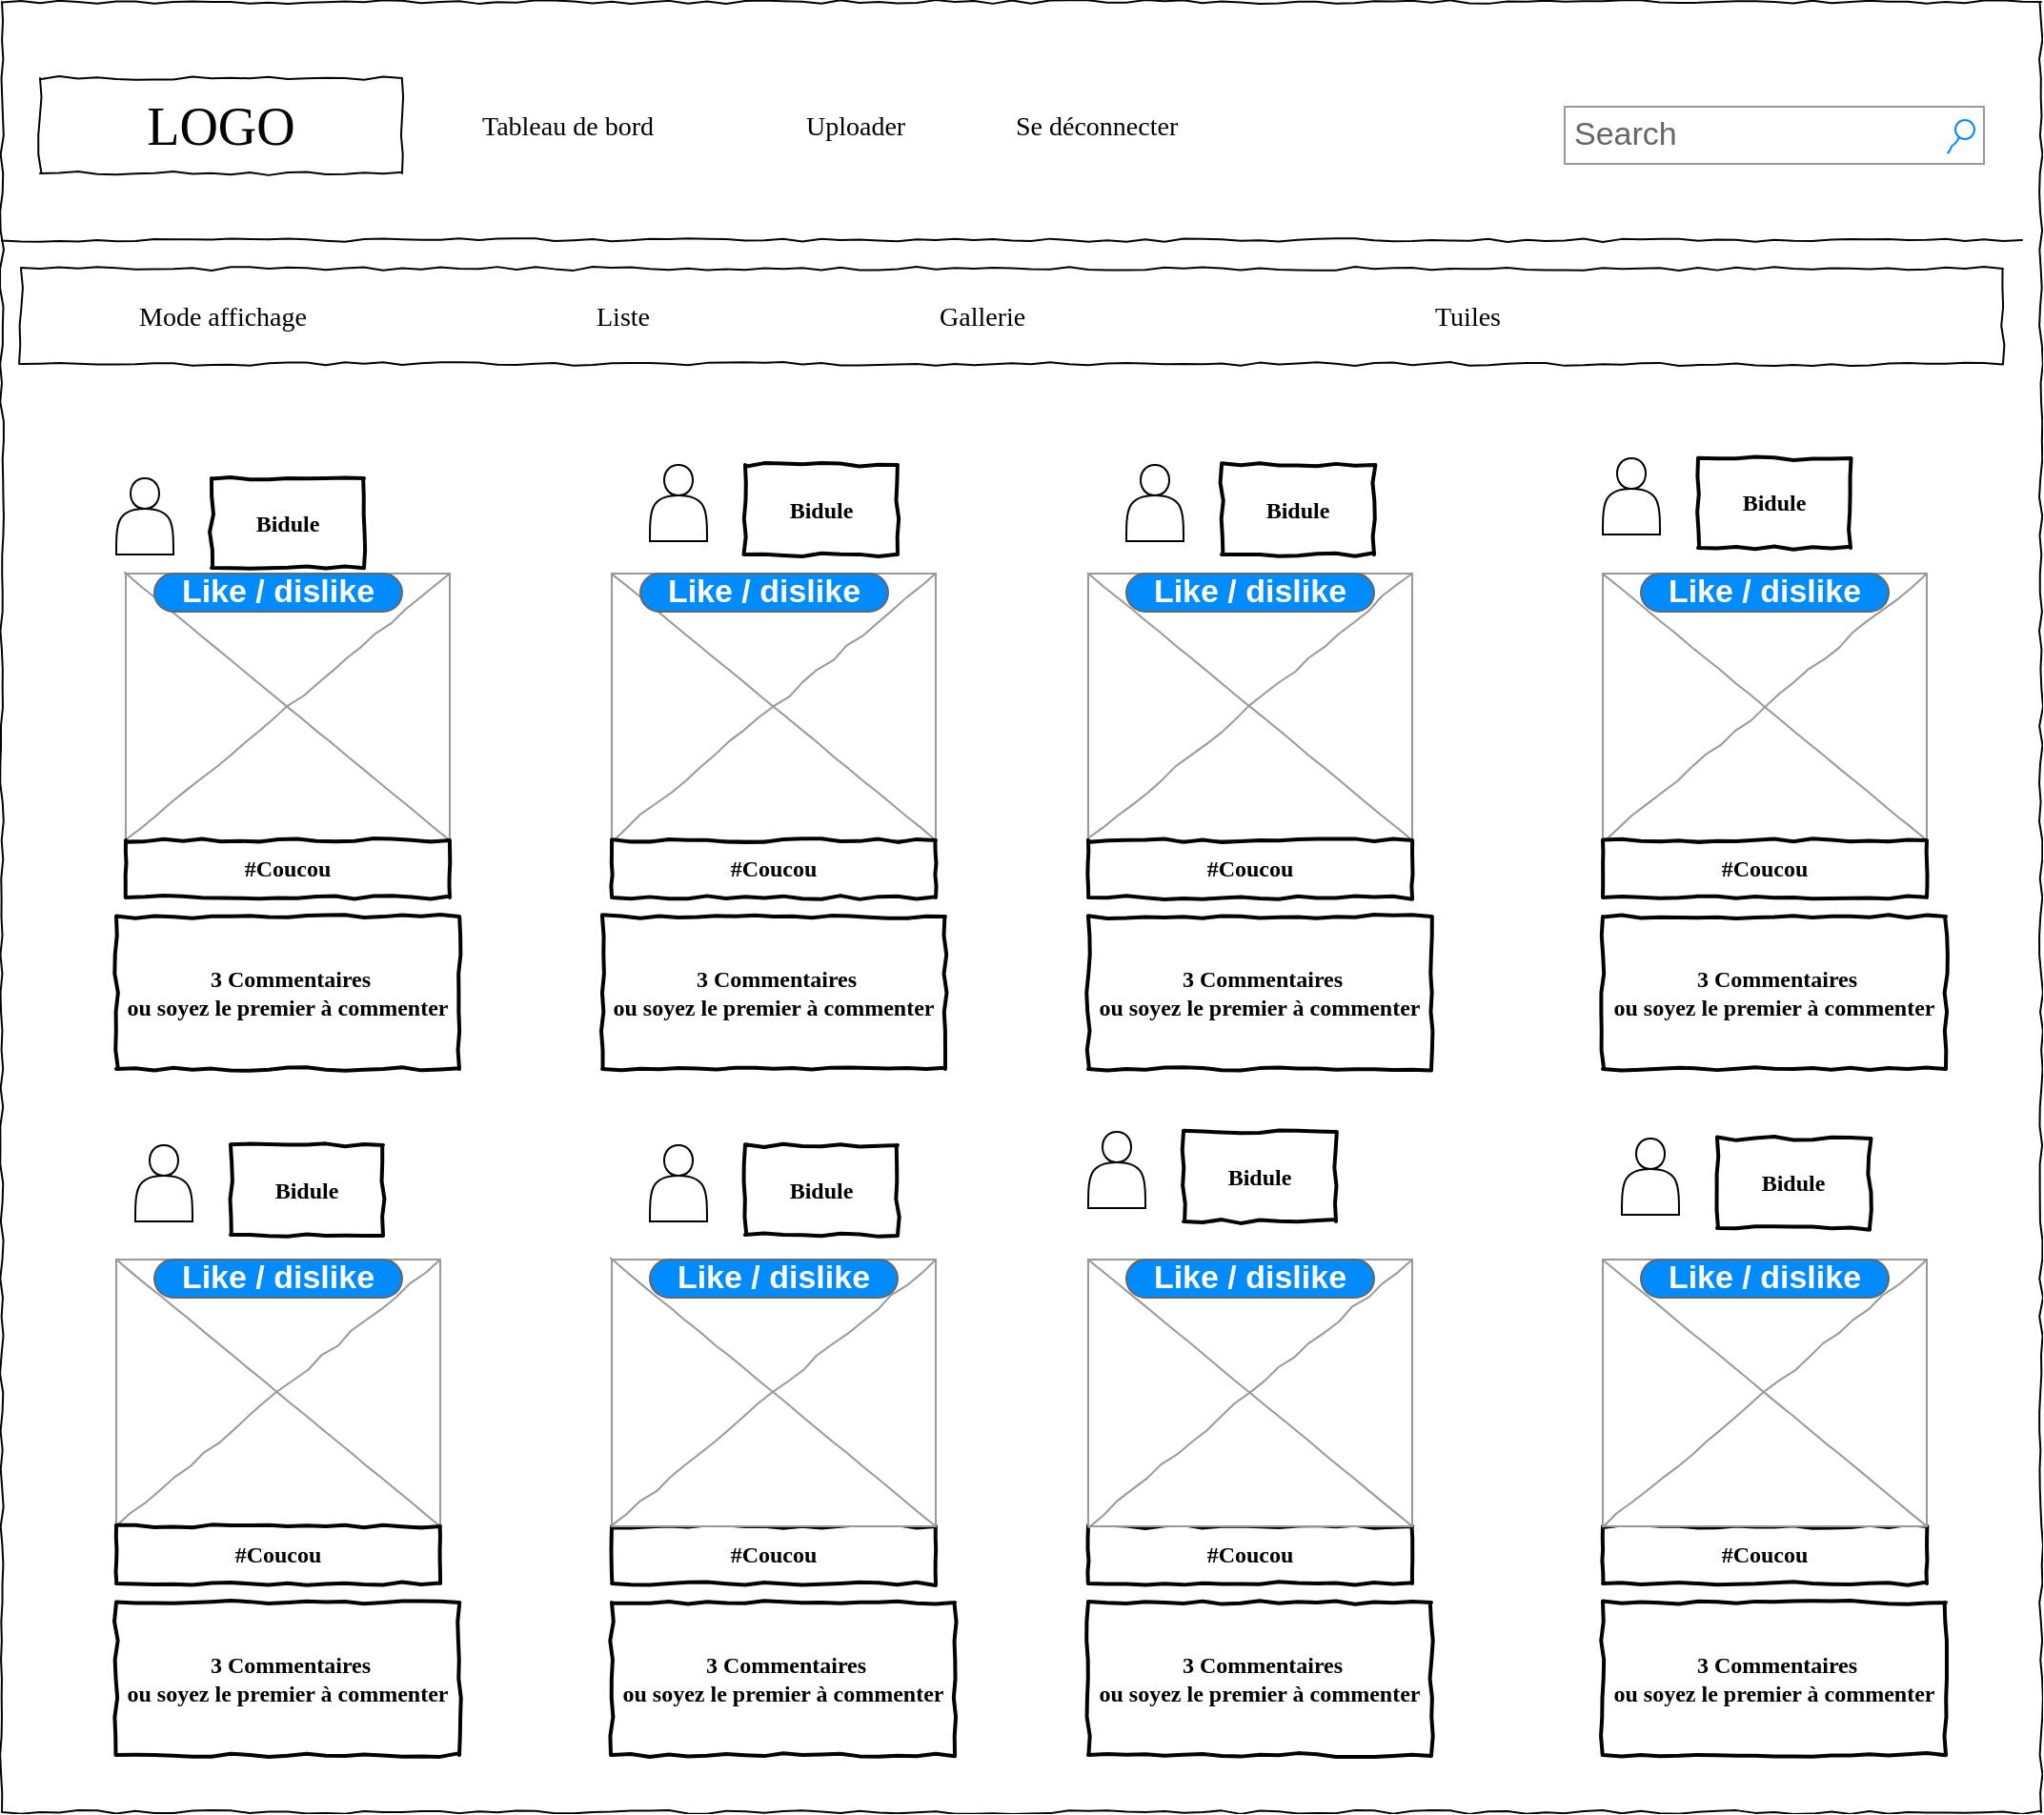 <mxfile version="12.6.4" type="device"><diagram name="Page-1" id="03018318-947c-dd8e-b7a3-06fadd420f32"><mxGraphModel dx="1422" dy="745" grid="1" gridSize="10" guides="1" tooltips="1" connect="1" arrows="1" fold="1" page="1" pageScale="1" pageWidth="1100" pageHeight="850" background="#ffffff" math="0" shadow="0"><root><mxCell id="0"/><mxCell id="1" parent="0"/><mxCell id="677b7b8949515195-1" value="" style="whiteSpace=wrap;html=1;rounded=0;shadow=0;labelBackgroundColor=none;strokeColor=#000000;strokeWidth=1;fillColor=none;fontFamily=Verdana;fontSize=12;fontColor=#000000;align=center;comic=1;" parent="1" vertex="1"><mxGeometry x="20" y="20" width="1070" height="950" as="geometry"/></mxCell><mxCell id="677b7b8949515195-2" value="LOGO" style="whiteSpace=wrap;html=1;rounded=0;shadow=0;labelBackgroundColor=none;strokeWidth=1;fontFamily=Verdana;fontSize=28;align=center;comic=1;" parent="1" vertex="1"><mxGeometry x="40" y="60" width="190" height="50" as="geometry"/></mxCell><mxCell id="677b7b8949515195-3" value="Search" style="strokeWidth=1;shadow=0;dashed=0;align=center;html=1;shape=mxgraph.mockup.forms.searchBox;strokeColor=#999999;mainText=;strokeColor2=#008cff;fontColor=#666666;fontSize=17;align=left;spacingLeft=3;rounded=0;labelBackgroundColor=none;comic=1;" parent="1" vertex="1"><mxGeometry x="840" y="75" width="220" height="30" as="geometry"/></mxCell><mxCell id="677b7b8949515195-6" value="Uploader" style="text;html=1;points=[];align=left;verticalAlign=top;spacingTop=-4;fontSize=14;fontFamily=Verdana" parent="1" vertex="1"><mxGeometry x="440" y="75" width="60" height="20" as="geometry"/></mxCell><mxCell id="677b7b8949515195-7" value="Se déconnecter" style="text;html=1;points=[];align=left;verticalAlign=top;spacingTop=-4;fontSize=14;fontFamily=Verdana" parent="1" vertex="1"><mxGeometry x="550" y="75" width="60" height="20" as="geometry"/></mxCell><mxCell id="677b7b8949515195-9" value="" style="line;strokeWidth=1;html=1;rounded=0;shadow=0;labelBackgroundColor=none;fillColor=none;fontFamily=Verdana;fontSize=14;fontColor=#000000;align=center;comic=1;" parent="1" vertex="1"><mxGeometry x="20" y="140" width="1060" height="10" as="geometry"/></mxCell><mxCell id="677b7b8949515195-10" value="" style="whiteSpace=wrap;html=1;rounded=0;shadow=0;labelBackgroundColor=none;strokeWidth=1;fillColor=none;fontFamily=Verdana;fontSize=12;align=center;comic=1;" parent="1" vertex="1"><mxGeometry x="30" y="160" width="1040" height="50" as="geometry"/></mxCell><mxCell id="677b7b8949515195-11" value="Liste" style="text;html=1;points=[];align=left;verticalAlign=top;spacingTop=-4;fontSize=14;fontFamily=Verdana" parent="1" vertex="1"><mxGeometry x="330" y="175" width="60" height="20" as="geometry"/></mxCell><mxCell id="677b7b8949515195-12" value="Mode affichage" style="text;html=1;points=[];align=left;verticalAlign=top;spacingTop=-4;fontSize=14;fontFamily=Verdana" parent="1" vertex="1"><mxGeometry x="90" y="175" width="60" height="20" as="geometry"/></mxCell><mxCell id="677b7b8949515195-13" value="Gallerie" style="text;html=1;points=[];align=left;verticalAlign=top;spacingTop=-4;fontSize=14;fontFamily=Verdana" parent="1" vertex="1"><mxGeometry x="510" y="175" width="60" height="20" as="geometry"/></mxCell><mxCell id="677b7b8949515195-14" value="Tuiles" style="text;html=1;points=[];align=left;verticalAlign=top;spacingTop=-4;fontSize=14;fontFamily=Verdana" parent="1" vertex="1"><mxGeometry x="770" y="175" width="60" height="20" as="geometry"/></mxCell><mxCell id="677b7b8949515195-16" value="" style="verticalLabelPosition=bottom;shadow=0;dashed=0;align=center;html=1;verticalAlign=top;strokeWidth=1;shape=mxgraph.mockup.graphics.simpleIcon;strokeColor=#999999;rounded=0;labelBackgroundColor=none;fontFamily=Verdana;fontSize=14;fontColor=#000000;comic=1;" parent="1" vertex="1"><mxGeometry x="85" y="320" width="170" height="140" as="geometry"/></mxCell><mxCell id="QY6jbwKB_DrXg_FV841r-1" value="" style="verticalLabelPosition=bottom;shadow=0;dashed=0;align=center;html=1;verticalAlign=top;strokeWidth=1;shape=mxgraph.mockup.graphics.simpleIcon;strokeColor=#999999;rounded=0;labelBackgroundColor=none;fontFamily=Verdana;fontSize=14;fontColor=#000000;comic=1;" vertex="1" parent="1"><mxGeometry x="340" y="320" width="170" height="140" as="geometry"/></mxCell><mxCell id="QY6jbwKB_DrXg_FV841r-2" value="" style="verticalLabelPosition=bottom;shadow=0;dashed=0;align=center;html=1;verticalAlign=top;strokeWidth=1;shape=mxgraph.mockup.graphics.simpleIcon;strokeColor=#999999;rounded=0;labelBackgroundColor=none;fontFamily=Verdana;fontSize=14;fontColor=#000000;comic=1;" vertex="1" parent="1"><mxGeometry x="590" y="320" width="170" height="140" as="geometry"/></mxCell><mxCell id="QY6jbwKB_DrXg_FV841r-3" value="" style="verticalLabelPosition=bottom;shadow=0;dashed=0;align=center;html=1;verticalAlign=top;strokeWidth=1;shape=mxgraph.mockup.graphics.simpleIcon;strokeColor=#999999;rounded=0;labelBackgroundColor=none;fontFamily=Verdana;fontSize=14;fontColor=#000000;comic=1;" vertex="1" parent="1"><mxGeometry x="860" y="320" width="170" height="140" as="geometry"/></mxCell><mxCell id="QY6jbwKB_DrXg_FV841r-4" value="" style="verticalLabelPosition=bottom;shadow=0;dashed=0;align=center;html=1;verticalAlign=top;strokeWidth=1;shape=mxgraph.mockup.graphics.simpleIcon;strokeColor=#999999;rounded=0;labelBackgroundColor=none;fontFamily=Verdana;fontSize=14;fontColor=#000000;comic=1;" vertex="1" parent="1"><mxGeometry x="80" y="680" width="170" height="140" as="geometry"/></mxCell><mxCell id="QY6jbwKB_DrXg_FV841r-7" value="#Coucou" style="html=1;whiteSpace=wrap;comic=1;strokeWidth=2;fontFamily=Comic Sans MS;fontStyle=1;" vertex="1" parent="1"><mxGeometry x="85" y="460" width="170" height="30" as="geometry"/></mxCell><mxCell id="QY6jbwKB_DrXg_FV841r-9" value="#Coucou" style="html=1;whiteSpace=wrap;comic=1;strokeWidth=2;fontFamily=Comic Sans MS;fontStyle=1;" vertex="1" parent="1"><mxGeometry x="340" y="460" width="170" height="30" as="geometry"/></mxCell><mxCell id="QY6jbwKB_DrXg_FV841r-11" value="#Coucou" style="html=1;whiteSpace=wrap;comic=1;strokeWidth=2;fontFamily=Comic Sans MS;fontStyle=1;" vertex="1" parent="1"><mxGeometry x="590" y="460" width="170" height="30" as="geometry"/></mxCell><mxCell id="QY6jbwKB_DrXg_FV841r-13" value="#Coucou" style="html=1;whiteSpace=wrap;comic=1;strokeWidth=2;fontFamily=Comic Sans MS;fontStyle=1;" vertex="1" parent="1"><mxGeometry x="860" y="460" width="170" height="30" as="geometry"/></mxCell><mxCell id="QY6jbwKB_DrXg_FV841r-15" value="#Coucou" style="html=1;whiteSpace=wrap;comic=1;strokeWidth=2;fontFamily=Comic Sans MS;fontStyle=1;" vertex="1" parent="1"><mxGeometry x="80" y="820" width="170" height="30" as="geometry"/></mxCell><mxCell id="QY6jbwKB_DrXg_FV841r-17" value="#Coucou" style="html=1;whiteSpace=wrap;comic=1;strokeWidth=2;fontFamily=Comic Sans MS;fontStyle=1;" vertex="1" parent="1"><mxGeometry x="340" y="820" width="170" height="30" as="geometry"/></mxCell><mxCell id="QY6jbwKB_DrXg_FV841r-19" value="#Coucou" style="html=1;whiteSpace=wrap;comic=1;strokeWidth=2;fontFamily=Comic Sans MS;fontStyle=1;" vertex="1" parent="1"><mxGeometry x="590" y="820" width="170" height="30" as="geometry"/></mxCell><mxCell id="QY6jbwKB_DrXg_FV841r-21" value="#Coucou" style="html=1;whiteSpace=wrap;comic=1;strokeWidth=2;fontFamily=Comic Sans MS;fontStyle=1;" vertex="1" parent="1"><mxGeometry x="860" y="820" width="170" height="30" as="geometry"/></mxCell><mxCell id="QY6jbwKB_DrXg_FV841r-22" value="" style="verticalLabelPosition=bottom;shadow=0;dashed=0;align=center;html=1;verticalAlign=top;strokeWidth=1;shape=mxgraph.mockup.graphics.simpleIcon;strokeColor=#999999;rounded=0;labelBackgroundColor=none;fontFamily=Verdana;fontSize=14;fontColor=#000000;comic=1;" vertex="1" parent="1"><mxGeometry x="340" y="680" width="170" height="140" as="geometry"/></mxCell><mxCell id="QY6jbwKB_DrXg_FV841r-23" value="" style="verticalLabelPosition=bottom;shadow=0;dashed=0;align=center;html=1;verticalAlign=top;strokeWidth=1;shape=mxgraph.mockup.graphics.simpleIcon;strokeColor=#999999;rounded=0;labelBackgroundColor=none;fontFamily=Verdana;fontSize=14;fontColor=#000000;comic=1;" vertex="1" parent="1"><mxGeometry x="590" y="680" width="170" height="140" as="geometry"/></mxCell><mxCell id="QY6jbwKB_DrXg_FV841r-24" value="" style="verticalLabelPosition=bottom;shadow=0;dashed=0;align=center;html=1;verticalAlign=top;strokeWidth=1;shape=mxgraph.mockup.graphics.simpleIcon;strokeColor=#999999;rounded=0;labelBackgroundColor=none;fontFamily=Verdana;fontSize=14;fontColor=#000000;comic=1;" vertex="1" parent="1"><mxGeometry x="860" y="680" width="170" height="140" as="geometry"/></mxCell><mxCell id="QY6jbwKB_DrXg_FV841r-27" value="Tableau de bord" style="text;html=1;points=[];align=left;verticalAlign=top;spacingTop=-4;fontSize=14;fontFamily=Verdana" vertex="1" parent="1"><mxGeometry x="270" y="75" width="60" height="20" as="geometry"/></mxCell><mxCell id="QY6jbwKB_DrXg_FV841r-36" value="" style="shape=actor;whiteSpace=wrap;html=1;" vertex="1" parent="1"><mxGeometry x="80" y="270" width="30" height="40" as="geometry"/></mxCell><mxCell id="QY6jbwKB_DrXg_FV841r-37" value="Bidule" style="html=1;whiteSpace=wrap;comic=1;strokeWidth=2;fontFamily=Comic Sans MS;fontStyle=1;" vertex="1" parent="1"><mxGeometry x="130" y="270" width="80" height="47" as="geometry"/></mxCell><mxCell id="QY6jbwKB_DrXg_FV841r-38" value="" style="shape=actor;whiteSpace=wrap;html=1;" vertex="1" parent="1"><mxGeometry x="360" y="263" width="30" height="40" as="geometry"/></mxCell><mxCell id="QY6jbwKB_DrXg_FV841r-39" value="Bidule" style="html=1;whiteSpace=wrap;comic=1;strokeWidth=2;fontFamily=Comic Sans MS;fontStyle=1;" vertex="1" parent="1"><mxGeometry x="410" y="263" width="80" height="47" as="geometry"/></mxCell><mxCell id="QY6jbwKB_DrXg_FV841r-40" value="" style="shape=actor;whiteSpace=wrap;html=1;" vertex="1" parent="1"><mxGeometry x="610" y="263" width="30" height="40" as="geometry"/></mxCell><mxCell id="QY6jbwKB_DrXg_FV841r-41" value="Bidule" style="html=1;whiteSpace=wrap;comic=1;strokeWidth=2;fontFamily=Comic Sans MS;fontStyle=1;" vertex="1" parent="1"><mxGeometry x="660" y="263" width="80" height="47" as="geometry"/></mxCell><mxCell id="QY6jbwKB_DrXg_FV841r-42" value="" style="shape=actor;whiteSpace=wrap;html=1;" vertex="1" parent="1"><mxGeometry x="860" y="259.5" width="30" height="40" as="geometry"/></mxCell><mxCell id="QY6jbwKB_DrXg_FV841r-43" value="Bidule" style="html=1;whiteSpace=wrap;comic=1;strokeWidth=2;fontFamily=Comic Sans MS;fontStyle=1;" vertex="1" parent="1"><mxGeometry x="910" y="259.5" width="80" height="47" as="geometry"/></mxCell><mxCell id="QY6jbwKB_DrXg_FV841r-44" value="" style="shape=actor;whiteSpace=wrap;html=1;" vertex="1" parent="1"><mxGeometry x="90" y="620" width="30" height="40" as="geometry"/></mxCell><mxCell id="QY6jbwKB_DrXg_FV841r-45" value="Bidule" style="html=1;whiteSpace=wrap;comic=1;strokeWidth=2;fontFamily=Comic Sans MS;fontStyle=1;" vertex="1" parent="1"><mxGeometry x="140" y="620" width="80" height="47" as="geometry"/></mxCell><mxCell id="QY6jbwKB_DrXg_FV841r-46" value="" style="shape=actor;whiteSpace=wrap;html=1;" vertex="1" parent="1"><mxGeometry x="360" y="620" width="30" height="40" as="geometry"/></mxCell><mxCell id="QY6jbwKB_DrXg_FV841r-47" value="Bidule" style="html=1;whiteSpace=wrap;comic=1;strokeWidth=2;fontFamily=Comic Sans MS;fontStyle=1;" vertex="1" parent="1"><mxGeometry x="410" y="620" width="80" height="47" as="geometry"/></mxCell><mxCell id="QY6jbwKB_DrXg_FV841r-48" value="" style="shape=actor;whiteSpace=wrap;html=1;" vertex="1" parent="1"><mxGeometry x="590" y="613" width="30" height="40" as="geometry"/></mxCell><mxCell id="QY6jbwKB_DrXg_FV841r-49" value="Bidule" style="html=1;whiteSpace=wrap;comic=1;strokeWidth=2;fontFamily=Comic Sans MS;fontStyle=1;" vertex="1" parent="1"><mxGeometry x="640" y="613" width="80" height="47" as="geometry"/></mxCell><mxCell id="QY6jbwKB_DrXg_FV841r-50" value="" style="shape=actor;whiteSpace=wrap;html=1;" vertex="1" parent="1"><mxGeometry x="870" y="616.5" width="30" height="40" as="geometry"/></mxCell><mxCell id="QY6jbwKB_DrXg_FV841r-51" value="Bidule" style="html=1;whiteSpace=wrap;comic=1;strokeWidth=2;fontFamily=Comic Sans MS;fontStyle=1;" vertex="1" parent="1"><mxGeometry x="920" y="616.5" width="80" height="47" as="geometry"/></mxCell><mxCell id="QY6jbwKB_DrXg_FV841r-52" value="Like / dislike" style="strokeWidth=1;shadow=0;dashed=0;align=center;html=1;shape=mxgraph.mockup.buttons.button;strokeColor=#666666;fontColor=#ffffff;mainText=;buttonStyle=round;fontSize=17;fontStyle=1;fillColor=#008cff;whiteSpace=wrap;" vertex="1" parent="1"><mxGeometry x="100" y="320" width="130" height="20" as="geometry"/></mxCell><mxCell id="QY6jbwKB_DrXg_FV841r-56" value="&amp;nbsp;3 Commentaires&lt;br&gt;ou soyez le premier à commenter" style="html=1;whiteSpace=wrap;comic=1;strokeWidth=2;fontFamily=Comic Sans MS;fontStyle=1;" vertex="1" parent="1"><mxGeometry x="80" y="500" width="180" height="80" as="geometry"/></mxCell><mxCell id="QY6jbwKB_DrXg_FV841r-58" value="Like / dislike" style="strokeWidth=1;shadow=0;dashed=0;align=center;html=1;shape=mxgraph.mockup.buttons.button;strokeColor=#666666;fontColor=#ffffff;mainText=;buttonStyle=round;fontSize=17;fontStyle=1;fillColor=#008cff;whiteSpace=wrap;" vertex="1" parent="1"><mxGeometry x="355" y="320" width="130" height="20" as="geometry"/></mxCell><mxCell id="QY6jbwKB_DrXg_FV841r-59" value="&amp;nbsp;3 Commentaires&lt;br&gt;ou soyez le premier à commenter" style="html=1;whiteSpace=wrap;comic=1;strokeWidth=2;fontFamily=Comic Sans MS;fontStyle=1;" vertex="1" parent="1"><mxGeometry x="335" y="500" width="180" height="80" as="geometry"/></mxCell><mxCell id="QY6jbwKB_DrXg_FV841r-60" value="Like / dislike" style="strokeWidth=1;shadow=0;dashed=0;align=center;html=1;shape=mxgraph.mockup.buttons.button;strokeColor=#666666;fontColor=#ffffff;mainText=;buttonStyle=round;fontSize=17;fontStyle=1;fillColor=#008cff;whiteSpace=wrap;" vertex="1" parent="1"><mxGeometry x="610" y="320" width="130" height="20" as="geometry"/></mxCell><mxCell id="QY6jbwKB_DrXg_FV841r-61" value="&amp;nbsp;3 Commentaires&lt;br&gt;ou soyez le premier à commenter" style="html=1;whiteSpace=wrap;comic=1;strokeWidth=2;fontFamily=Comic Sans MS;fontStyle=1;" vertex="1" parent="1"><mxGeometry x="590" y="500" width="180" height="80" as="geometry"/></mxCell><mxCell id="QY6jbwKB_DrXg_FV841r-62" value="Like / dislike" style="strokeWidth=1;shadow=0;dashed=0;align=center;html=1;shape=mxgraph.mockup.buttons.button;strokeColor=#666666;fontColor=#ffffff;mainText=;buttonStyle=round;fontSize=17;fontStyle=1;fillColor=#008cff;whiteSpace=wrap;" vertex="1" parent="1"><mxGeometry x="880" y="320" width="130" height="20" as="geometry"/></mxCell><mxCell id="QY6jbwKB_DrXg_FV841r-63" value="&amp;nbsp;3 Commentaires&lt;br&gt;ou soyez le premier à commenter" style="html=1;whiteSpace=wrap;comic=1;strokeWidth=2;fontFamily=Comic Sans MS;fontStyle=1;" vertex="1" parent="1"><mxGeometry x="860" y="500" width="180" height="80" as="geometry"/></mxCell><mxCell id="QY6jbwKB_DrXg_FV841r-64" value="Like / dislike" style="strokeWidth=1;shadow=0;dashed=0;align=center;html=1;shape=mxgraph.mockup.buttons.button;strokeColor=#666666;fontColor=#ffffff;mainText=;buttonStyle=round;fontSize=17;fontStyle=1;fillColor=#008cff;whiteSpace=wrap;" vertex="1" parent="1"><mxGeometry x="100" y="680" width="130" height="20" as="geometry"/></mxCell><mxCell id="QY6jbwKB_DrXg_FV841r-65" value="&amp;nbsp;3 Commentaires&lt;br&gt;ou soyez le premier à commenter" style="html=1;whiteSpace=wrap;comic=1;strokeWidth=2;fontFamily=Comic Sans MS;fontStyle=1;" vertex="1" parent="1"><mxGeometry x="80" y="860" width="180" height="80" as="geometry"/></mxCell><mxCell id="QY6jbwKB_DrXg_FV841r-66" value="Like / dislike" style="strokeWidth=1;shadow=0;dashed=0;align=center;html=1;shape=mxgraph.mockup.buttons.button;strokeColor=#666666;fontColor=#ffffff;mainText=;buttonStyle=round;fontSize=17;fontStyle=1;fillColor=#008cff;whiteSpace=wrap;" vertex="1" parent="1"><mxGeometry x="360" y="680" width="130" height="20" as="geometry"/></mxCell><mxCell id="QY6jbwKB_DrXg_FV841r-67" value="&amp;nbsp;3 Commentaires&lt;br&gt;ou soyez le premier à commenter" style="html=1;whiteSpace=wrap;comic=1;strokeWidth=2;fontFamily=Comic Sans MS;fontStyle=1;" vertex="1" parent="1"><mxGeometry x="340" y="860" width="180" height="80" as="geometry"/></mxCell><mxCell id="QY6jbwKB_DrXg_FV841r-68" value="Like / dislike" style="strokeWidth=1;shadow=0;dashed=0;align=center;html=1;shape=mxgraph.mockup.buttons.button;strokeColor=#666666;fontColor=#ffffff;mainText=;buttonStyle=round;fontSize=17;fontStyle=1;fillColor=#008cff;whiteSpace=wrap;" vertex="1" parent="1"><mxGeometry x="610" y="680" width="130" height="20" as="geometry"/></mxCell><mxCell id="QY6jbwKB_DrXg_FV841r-69" value="&amp;nbsp;3 Commentaires&lt;br&gt;ou soyez le premier à commenter" style="html=1;whiteSpace=wrap;comic=1;strokeWidth=2;fontFamily=Comic Sans MS;fontStyle=1;" vertex="1" parent="1"><mxGeometry x="590" y="860" width="180" height="80" as="geometry"/></mxCell><mxCell id="QY6jbwKB_DrXg_FV841r-70" value="Like / dislike" style="strokeWidth=1;shadow=0;dashed=0;align=center;html=1;shape=mxgraph.mockup.buttons.button;strokeColor=#666666;fontColor=#ffffff;mainText=;buttonStyle=round;fontSize=17;fontStyle=1;fillColor=#008cff;whiteSpace=wrap;" vertex="1" parent="1"><mxGeometry x="880" y="680" width="130" height="20" as="geometry"/></mxCell><mxCell id="QY6jbwKB_DrXg_FV841r-71" value="&amp;nbsp;3 Commentaires&lt;br&gt;ou soyez le premier à commenter" style="html=1;whiteSpace=wrap;comic=1;strokeWidth=2;fontFamily=Comic Sans MS;fontStyle=1;" vertex="1" parent="1"><mxGeometry x="860" y="860" width="180" height="80" as="geometry"/></mxCell></root></mxGraphModel></diagram></mxfile>
